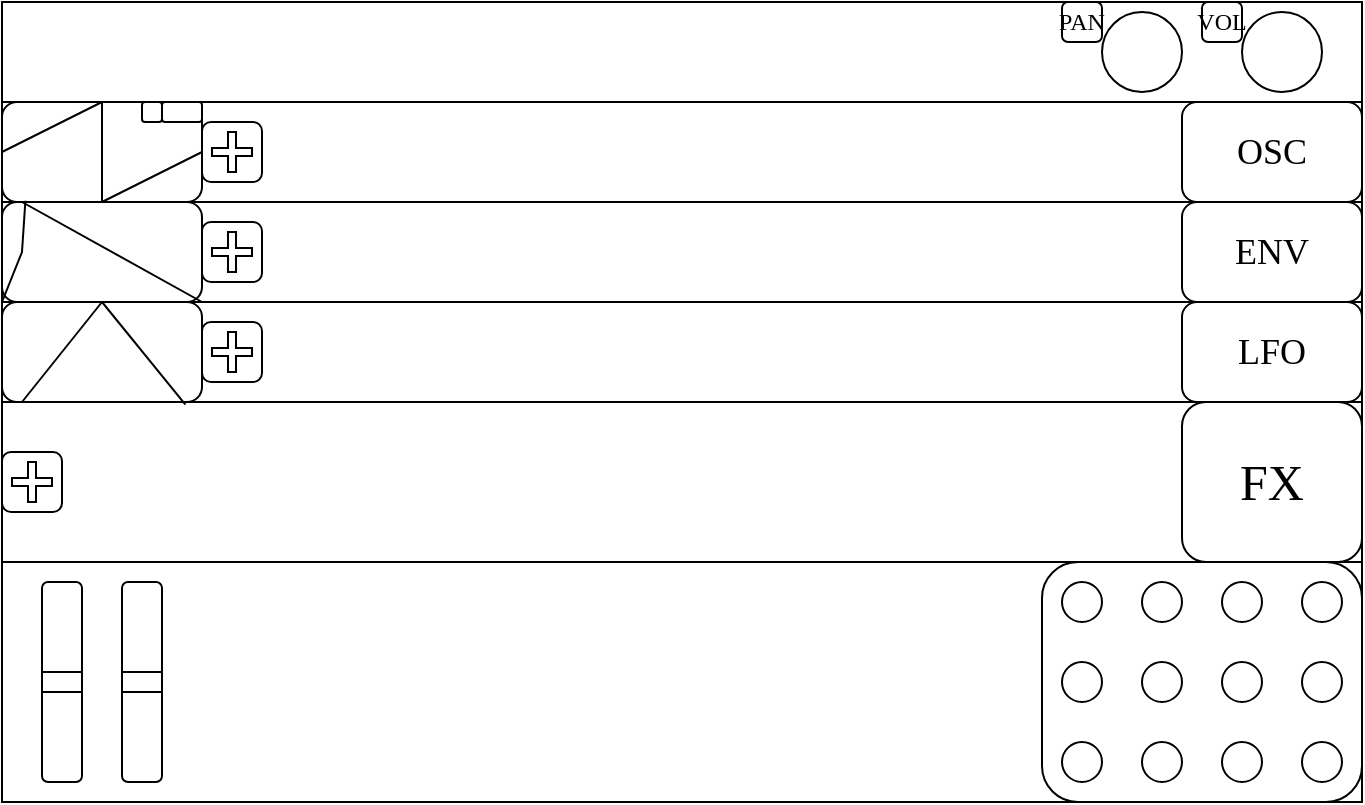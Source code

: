 <mxfile version="20.8.20" type="github">
  <diagram name="Page-1" id="Sc_ymHWD848U7Gl_cyW6">
    <mxGraphModel dx="600" dy="1427" grid="1" gridSize="10" guides="1" tooltips="1" connect="1" arrows="1" fold="1" page="1" pageScale="1" pageWidth="850" pageHeight="1100" math="0" shadow="0">
      <root>
        <mxCell id="0" />
        <mxCell id="1" parent="0" />
        <mxCell id="RerQqO0prX1beFf3zBsB-1" value="" style="rounded=0;whiteSpace=wrap;html=1;" parent="1" vertex="1">
          <mxGeometry x="80" y="-520" width="680" height="400" as="geometry" />
        </mxCell>
        <mxCell id="RerQqO0prX1beFf3zBsB-2" value="" style="rounded=0;whiteSpace=wrap;html=1;fontFamily=AGENCY FB;" parent="1" vertex="1">
          <mxGeometry x="80" y="-520" width="680" height="50" as="geometry" />
        </mxCell>
        <mxCell id="RerQqO0prX1beFf3zBsB-4" value="" style="rounded=0;whiteSpace=wrap;html=1;" parent="1" vertex="1">
          <mxGeometry x="80" y="-420" width="680" height="50" as="geometry" />
        </mxCell>
        <mxCell id="RerQqO0prX1beFf3zBsB-5" value="" style="rounded=0;whiteSpace=wrap;html=1;" parent="1" vertex="1">
          <mxGeometry x="80" y="-370" width="680" height="50" as="geometry" />
        </mxCell>
        <mxCell id="RerQqO0prX1beFf3zBsB-6" value="" style="rounded=0;whiteSpace=wrap;html=1;fontFamily=AGENCY FB;" parent="1" vertex="1">
          <mxGeometry x="80" y="-320" width="680" height="80" as="geometry" />
        </mxCell>
        <mxCell id="rUuvPJkBLL1THUNFAQtQ-1" value="" style="ellipse;whiteSpace=wrap;html=1;aspect=fixed;" vertex="1" parent="1">
          <mxGeometry x="700" y="-515" width="40" height="40" as="geometry" />
        </mxCell>
        <mxCell id="rUuvPJkBLL1THUNFAQtQ-2" value="" style="ellipse;whiteSpace=wrap;html=1;aspect=fixed;" vertex="1" parent="1">
          <mxGeometry x="630" y="-515" width="40" height="40" as="geometry" />
        </mxCell>
        <mxCell id="rUuvPJkBLL1THUNFAQtQ-5" value="" style="rounded=1;whiteSpace=wrap;html=1;" vertex="1" parent="1">
          <mxGeometry x="80" y="-470" width="100" height="50" as="geometry" />
        </mxCell>
        <mxCell id="rUuvPJkBLL1THUNFAQtQ-6" value="" style="rounded=1;whiteSpace=wrap;html=1;" vertex="1" parent="1">
          <mxGeometry x="160" y="-470" width="20" height="10" as="geometry" />
        </mxCell>
        <mxCell id="rUuvPJkBLL1THUNFAQtQ-7" value="" style="rounded=1;whiteSpace=wrap;html=1;" vertex="1" parent="1">
          <mxGeometry x="150" y="-470" width="10" height="10" as="geometry" />
        </mxCell>
        <mxCell id="rUuvPJkBLL1THUNFAQtQ-9" value="" style="rounded=1;whiteSpace=wrap;html=1;" vertex="1" parent="1">
          <mxGeometry x="180" y="-460" width="30" height="30" as="geometry" />
        </mxCell>
        <mxCell id="rUuvPJkBLL1THUNFAQtQ-11" value="" style="shape=cross;whiteSpace=wrap;html=1;" vertex="1" parent="1">
          <mxGeometry x="185" y="-455" width="20" height="20" as="geometry" />
        </mxCell>
        <mxCell id="rUuvPJkBLL1THUNFAQtQ-14" value="" style="rounded=1;whiteSpace=wrap;html=1;" vertex="1" parent="1">
          <mxGeometry x="80" y="-420" width="100" height="50" as="geometry" />
        </mxCell>
        <mxCell id="rUuvPJkBLL1THUNFAQtQ-15" value="" style="rounded=1;whiteSpace=wrap;html=1;" vertex="1" parent="1">
          <mxGeometry x="80" y="-370" width="100" height="50" as="geometry" />
        </mxCell>
        <mxCell id="rUuvPJkBLL1THUNFAQtQ-16" value="" style="endArrow=none;html=1;rounded=0;exitX=0;exitY=0.5;exitDx=0;exitDy=0;entryX=0.5;entryY=0;entryDx=0;entryDy=0;" edge="1" parent="1" source="rUuvPJkBLL1THUNFAQtQ-5" target="rUuvPJkBLL1THUNFAQtQ-5">
          <mxGeometry width="50" height="50" relative="1" as="geometry">
            <mxPoint x="190" y="-380" as="sourcePoint" />
            <mxPoint x="240" y="-430" as="targetPoint" />
          </mxGeometry>
        </mxCell>
        <mxCell id="rUuvPJkBLL1THUNFAQtQ-17" value="" style="endArrow=none;html=1;rounded=0;exitX=0.5;exitY=0;exitDx=0;exitDy=0;entryX=0.5;entryY=0;entryDx=0;entryDy=0;" edge="1" parent="1" source="rUuvPJkBLL1THUNFAQtQ-14" target="rUuvPJkBLL1THUNFAQtQ-5">
          <mxGeometry width="50" height="50" relative="1" as="geometry">
            <mxPoint x="190" y="-380" as="sourcePoint" />
            <mxPoint x="240" y="-430" as="targetPoint" />
          </mxGeometry>
        </mxCell>
        <mxCell id="rUuvPJkBLL1THUNFAQtQ-18" value="" style="endArrow=none;html=1;rounded=0;exitX=0.5;exitY=0;exitDx=0;exitDy=0;entryX=1;entryY=0.5;entryDx=0;entryDy=0;" edge="1" parent="1" source="rUuvPJkBLL1THUNFAQtQ-14" target="rUuvPJkBLL1THUNFAQtQ-5">
          <mxGeometry width="50" height="50" relative="1" as="geometry">
            <mxPoint x="190" y="-380" as="sourcePoint" />
            <mxPoint x="240" y="-430" as="targetPoint" />
          </mxGeometry>
        </mxCell>
        <mxCell id="rUuvPJkBLL1THUNFAQtQ-19" value="" style="endArrow=none;html=1;rounded=0;exitX=0;exitY=1;exitDx=0;exitDy=0;entryX=0.117;entryY=-0.012;entryDx=0;entryDy=0;entryPerimeter=0;" edge="1" parent="1" source="rUuvPJkBLL1THUNFAQtQ-14" target="rUuvPJkBLL1THUNFAQtQ-14">
          <mxGeometry width="50" height="50" relative="1" as="geometry">
            <mxPoint x="190" y="-380" as="sourcePoint" />
            <mxPoint x="240" y="-430" as="targetPoint" />
            <Array as="points">
              <mxPoint x="90" y="-395" />
            </Array>
          </mxGeometry>
        </mxCell>
        <mxCell id="rUuvPJkBLL1THUNFAQtQ-20" value="" style="endArrow=none;html=1;rounded=0;entryX=1;entryY=1;entryDx=0;entryDy=0;" edge="1" parent="1" target="rUuvPJkBLL1THUNFAQtQ-14">
          <mxGeometry width="50" height="50" relative="1" as="geometry">
            <mxPoint x="90" y="-420" as="sourcePoint" />
            <mxPoint x="240" y="-430" as="targetPoint" />
          </mxGeometry>
        </mxCell>
        <mxCell id="rUuvPJkBLL1THUNFAQtQ-21" value="" style="endArrow=none;html=1;rounded=0;exitX=0.1;exitY=1;exitDx=0;exitDy=0;exitPerimeter=0;entryX=0.5;entryY=0;entryDx=0;entryDy=0;" edge="1" parent="1" source="rUuvPJkBLL1THUNFAQtQ-15" target="rUuvPJkBLL1THUNFAQtQ-15">
          <mxGeometry width="50" height="50" relative="1" as="geometry">
            <mxPoint x="190" y="-380" as="sourcePoint" />
            <mxPoint x="240" y="-430" as="targetPoint" />
          </mxGeometry>
        </mxCell>
        <mxCell id="rUuvPJkBLL1THUNFAQtQ-22" value="" style="endArrow=none;html=1;rounded=0;exitX=0.5;exitY=0;exitDx=0;exitDy=0;entryX=0.917;entryY=1.027;entryDx=0;entryDy=0;entryPerimeter=0;" edge="1" parent="1" source="rUuvPJkBLL1THUNFAQtQ-15" target="rUuvPJkBLL1THUNFAQtQ-15">
          <mxGeometry width="50" height="50" relative="1" as="geometry">
            <mxPoint x="190" y="-380" as="sourcePoint" />
            <mxPoint x="240" y="-430" as="targetPoint" />
          </mxGeometry>
        </mxCell>
        <mxCell id="rUuvPJkBLL1THUNFAQtQ-23" value="" style="rounded=1;whiteSpace=wrap;html=1;" vertex="1" parent="1">
          <mxGeometry x="180" y="-360" width="30" height="30" as="geometry" />
        </mxCell>
        <mxCell id="rUuvPJkBLL1THUNFAQtQ-24" value="" style="rounded=1;whiteSpace=wrap;html=1;" vertex="1" parent="1">
          <mxGeometry x="180" y="-410" width="30" height="30" as="geometry" />
        </mxCell>
        <mxCell id="rUuvPJkBLL1THUNFAQtQ-25" value="" style="rounded=1;whiteSpace=wrap;html=1;" vertex="1" parent="1">
          <mxGeometry x="80" y="-295" width="30" height="30" as="geometry" />
        </mxCell>
        <mxCell id="rUuvPJkBLL1THUNFAQtQ-26" value="" style="shape=cross;whiteSpace=wrap;html=1;" vertex="1" parent="1">
          <mxGeometry x="185" y="-405" width="20" height="20" as="geometry" />
        </mxCell>
        <mxCell id="rUuvPJkBLL1THUNFAQtQ-27" value="" style="shape=cross;whiteSpace=wrap;html=1;" vertex="1" parent="1">
          <mxGeometry x="185" y="-355" width="20" height="20" as="geometry" />
        </mxCell>
        <mxCell id="rUuvPJkBLL1THUNFAQtQ-28" value="" style="shape=cross;whiteSpace=wrap;html=1;" vertex="1" parent="1">
          <mxGeometry x="85" y="-290" width="20" height="20" as="geometry" />
        </mxCell>
        <mxCell id="rUuvPJkBLL1THUNFAQtQ-29" value="" style="rounded=1;whiteSpace=wrap;html=1;" vertex="1" parent="1">
          <mxGeometry x="600" y="-240" width="160" height="120" as="geometry" />
        </mxCell>
        <mxCell id="rUuvPJkBLL1THUNFAQtQ-30" value="" style="ellipse;whiteSpace=wrap;html=1;aspect=fixed;" vertex="1" parent="1">
          <mxGeometry x="610" y="-230" width="20" height="20" as="geometry" />
        </mxCell>
        <mxCell id="rUuvPJkBLL1THUNFAQtQ-31" value="" style="ellipse;whiteSpace=wrap;html=1;aspect=fixed;" vertex="1" parent="1">
          <mxGeometry x="650" y="-230" width="20" height="20" as="geometry" />
        </mxCell>
        <mxCell id="rUuvPJkBLL1THUNFAQtQ-32" value="" style="ellipse;whiteSpace=wrap;html=1;aspect=fixed;" vertex="1" parent="1">
          <mxGeometry x="690" y="-230" width="20" height="20" as="geometry" />
        </mxCell>
        <mxCell id="rUuvPJkBLL1THUNFAQtQ-35" value="" style="ellipse;whiteSpace=wrap;html=1;aspect=fixed;" vertex="1" parent="1">
          <mxGeometry x="730" y="-230" width="20" height="20" as="geometry" />
        </mxCell>
        <mxCell id="rUuvPJkBLL1THUNFAQtQ-36" value="" style="ellipse;whiteSpace=wrap;html=1;aspect=fixed;" vertex="1" parent="1">
          <mxGeometry x="610" y="-190" width="20" height="20" as="geometry" />
        </mxCell>
        <mxCell id="rUuvPJkBLL1THUNFAQtQ-37" value="" style="ellipse;whiteSpace=wrap;html=1;aspect=fixed;" vertex="1" parent="1">
          <mxGeometry x="610" y="-150" width="20" height="20" as="geometry" />
        </mxCell>
        <mxCell id="rUuvPJkBLL1THUNFAQtQ-38" value="" style="ellipse;whiteSpace=wrap;html=1;aspect=fixed;" vertex="1" parent="1">
          <mxGeometry x="650" y="-190" width="20" height="20" as="geometry" />
        </mxCell>
        <mxCell id="rUuvPJkBLL1THUNFAQtQ-39" value="" style="ellipse;whiteSpace=wrap;html=1;aspect=fixed;" vertex="1" parent="1">
          <mxGeometry x="650" y="-150" width="20" height="20" as="geometry" />
        </mxCell>
        <mxCell id="rUuvPJkBLL1THUNFAQtQ-41" value="" style="ellipse;whiteSpace=wrap;html=1;aspect=fixed;" vertex="1" parent="1">
          <mxGeometry x="690" y="-190" width="20" height="20" as="geometry" />
        </mxCell>
        <mxCell id="rUuvPJkBLL1THUNFAQtQ-42" value="" style="ellipse;whiteSpace=wrap;html=1;aspect=fixed;" vertex="1" parent="1">
          <mxGeometry x="730" y="-190" width="20" height="20" as="geometry" />
        </mxCell>
        <mxCell id="rUuvPJkBLL1THUNFAQtQ-43" value="" style="ellipse;whiteSpace=wrap;html=1;aspect=fixed;" vertex="1" parent="1">
          <mxGeometry x="690" y="-150" width="20" height="20" as="geometry" />
        </mxCell>
        <mxCell id="rUuvPJkBLL1THUNFAQtQ-44" value="" style="ellipse;whiteSpace=wrap;html=1;aspect=fixed;" vertex="1" parent="1">
          <mxGeometry x="730" y="-150" width="20" height="20" as="geometry" />
        </mxCell>
        <mxCell id="rUuvPJkBLL1THUNFAQtQ-45" value="" style="rounded=1;whiteSpace=wrap;html=1;" vertex="1" parent="1">
          <mxGeometry x="100" y="-230" width="20" height="100" as="geometry" />
        </mxCell>
        <mxCell id="rUuvPJkBLL1THUNFAQtQ-46" value="" style="rounded=1;whiteSpace=wrap;html=1;" vertex="1" parent="1">
          <mxGeometry x="140" y="-230" width="20" height="100" as="geometry" />
        </mxCell>
        <mxCell id="rUuvPJkBLL1THUNFAQtQ-47" value="" style="rounded=0;whiteSpace=wrap;html=1;" vertex="1" parent="1">
          <mxGeometry x="100" y="-185" width="20" height="10" as="geometry" />
        </mxCell>
        <mxCell id="rUuvPJkBLL1THUNFAQtQ-48" value="" style="rounded=0;whiteSpace=wrap;html=1;" vertex="1" parent="1">
          <mxGeometry x="140" y="-185" width="20" height="10" as="geometry" />
        </mxCell>
        <mxCell id="rUuvPJkBLL1THUNFAQtQ-49" value="PAN" style="rounded=1;whiteSpace=wrap;html=1;fontFamily=AGENCY FB;" vertex="1" parent="1">
          <mxGeometry x="610" y="-520" width="20" height="20" as="geometry" />
        </mxCell>
        <mxCell id="rUuvPJkBLL1THUNFAQtQ-50" value="VOL" style="rounded=1;whiteSpace=wrap;html=1;fontFamily=AGENCY FB;" vertex="1" parent="1">
          <mxGeometry x="680" y="-520" width="20" height="20" as="geometry" />
        </mxCell>
        <mxCell id="rUuvPJkBLL1THUNFAQtQ-51" value="&lt;font style=&quot;font-size: 18px;&quot;&gt;OSC&lt;/font&gt;" style="rounded=1;whiteSpace=wrap;html=1;fontFamily=AGENCY FB;" vertex="1" parent="1">
          <mxGeometry x="670" y="-470" width="90" height="50" as="geometry" />
        </mxCell>
        <mxCell id="rUuvPJkBLL1THUNFAQtQ-53" value="&lt;font style=&quot;font-size: 18px;&quot;&gt;ENV&lt;/font&gt;" style="rounded=1;whiteSpace=wrap;html=1;fontFamily=AGENCY FB;" vertex="1" parent="1">
          <mxGeometry x="670" y="-420" width="90" height="50" as="geometry" />
        </mxCell>
        <mxCell id="rUuvPJkBLL1THUNFAQtQ-54" value="&lt;font style=&quot;font-size: 18px;&quot;&gt;LFO&lt;/font&gt;" style="rounded=1;whiteSpace=wrap;html=1;fontFamily=AGENCY FB;" vertex="1" parent="1">
          <mxGeometry x="670" y="-370" width="90" height="50" as="geometry" />
        </mxCell>
        <mxCell id="rUuvPJkBLL1THUNFAQtQ-55" value="&lt;font style=&quot;font-size: 25px;&quot;&gt;FX&lt;/font&gt;" style="rounded=1;whiteSpace=wrap;html=1;fontFamily=AGENCY FB;" vertex="1" parent="1">
          <mxGeometry x="670" y="-320" width="90" height="80" as="geometry" />
        </mxCell>
      </root>
    </mxGraphModel>
  </diagram>
</mxfile>
